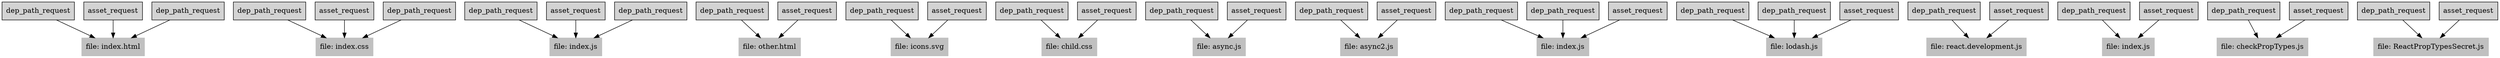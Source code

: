 digraph G {
  "3aeeebe79c26598acdd22c8eb657fae2" [ shape =box, style = "filled", label = "dep_path_request" ];
  "/Users/niklas/Documents/_dev/_git/parcel/parcel/packages/examples/html/src/index.html" [ color = "gray", shape =box, style = "filled", label = "file: index.html" ];
  "7c7f3a63a2c8382ceffcec4ecafaafcc" [ shape =box, style = "filled", label = "asset_request" ];
  "3d1ecc9e2dc2cfd75020ed9f26b8647a" [ shape =box, style = "filled", label = "dep_path_request" ];
  "050174bdbbd4b763f7ffc7ade90c1a07" [ shape =box, style = "filled", label = "dep_path_request" ];
  "26367b40c10d61ba88ff74a6b27ecae5" [ shape =box, style = "filled", label = "dep_path_request" ];
  "12aed8d603fc973d7c5638029fc00950" [ shape =box, style = "filled", label = "dep_path_request" ];
  "/Users/niklas/Documents/_dev/_git/parcel/parcel/packages/examples/html/src/index.css" [ color = "gray", shape =box, style = "filled", label = "file: index.css" ];
  "c49256f2f4905bb23bf498a1f624aaba" [ shape =box, style = "filled", label = "asset_request" ];
  "/Users/niklas/Documents/_dev/_git/parcel/parcel/packages/examples/html/src/index.js" [ color = "gray", shape =box, style = "filled", label = "file: index.js" ];
  "8d699f02c9d40d6d27506079c79d6f3b" [ shape =box, style = "filled", label = "asset_request" ];
  "/Users/niklas/Documents/_dev/_git/parcel/parcel/packages/examples/html/src/other.html" [ color = "gray", shape =box, style = "filled", label = "file: other.html" ];
  "6a66cc7256c3cca4122af59f59d8b6a3" [ shape =box, style = "filled", label = "asset_request" ];
  "/Users/niklas/Documents/_dev/_git/parcel/parcel/packages/examples/html/src/icons.svg" [ color = "gray", shape =box, style = "filled", label = "file: icons.svg" ];
  "d741d58d0af415b8aa5ce1d6a708ec71" [ shape =box, style = "filled", label = "asset_request" ];
  "480e7f337d87c19fefb1c975025f6ac7" [ shape =box, style = "filled", label = "dep_path_request" ];
  "216f74f70b86ff02399c29c3351365e9" [ shape =box, style = "filled", label = "dep_path_request" ];
  "e3ad67297ed1feee21c19532ed60ac35" [ shape =box, style = "filled", label = "dep_path_request" ];
  "ef5f13d99a3cde0941c63fbc0b4987a0" [ shape =box, style = "filled", label = "dep_path_request" ];
  "e44bbfb18bcfea83ca8592718859c112" [ shape =box, style = "filled", label = "dep_path_request" ];
  "e3f39c10f5ef2830b6d862d31cceb769" [ shape =box, style = "filled", label = "dep_path_request" ];
  "/Users/niklas/Documents/_dev/_git/parcel/parcel/packages/examples/html/src/child.css" [ color = "gray", shape =box, style = "filled", label = "file: child.css" ];
  "0c7a8815e53cadf99ad916e7a84ddf13" [ shape =box, style = "filled", label = "asset_request" ];
  "/Users/niklas/Documents/_dev/_git/parcel/parcel/packages/examples/html/src/async.js" [ color = "gray", shape =box, style = "filled", label = "file: async.js" ];
  "6ac16754b68929f5484117f2fe039e98" [ shape =box, style = "filled", label = "asset_request" ];
  "/Users/niklas/Documents/_dev/_git/parcel/parcel/packages/examples/html/src/async2.js" [ color = "gray", shape =box, style = "filled", label = "file: async2.js" ];
  "97566f43c60dbefb2a5f11488c094588" [ shape =box, style = "filled", label = "asset_request" ];
  "3290143e0e706fc110817ddf9f9ba83f" [ shape =box, style = "filled", label = "dep_path_request" ];
  "7f99bb2b4b9fd739ef344b797c316099" [ shape =box, style = "filled", label = "dep_path_request" ];
  "2495dad89118355bafbe3aa0590cea69" [ shape =box, style = "filled", label = "dep_path_request" ];
  "858d45a5677f02210a4b9b944ddaaa0a" [ shape =box, style = "filled", label = "dep_path_request" ];
  "/Users/niklas/Documents/_dev/_git/parcel/parcel/node_modules/react/index.js" [ color = "gray", shape =box, style = "filled", label = "file: index.js" ];
  "575888a874cc06095fab418a47b4addf" [ shape =box, style = "filled", label = "asset_request" ];
  "/Users/niklas/Documents/_dev/_git/parcel/parcel/node_modules/lodash/lodash.js" [ color = "gray", shape =box, style = "filled", label = "file: lodash.js" ];
  "bfa1103a75c0e97b1c4ee2c8afe65cf5" [ shape =box, style = "filled", label = "asset_request" ];
  "62fc9554a03f957da7cf871e63a6d406" [ shape =box, style = "filled", label = "dep_path_request" ];
  "/Users/niklas/Documents/_dev/_git/parcel/parcel/node_modules/react/cjs/react.development.js" [ color = "gray", shape =box, style = "filled", label = "file: react.development.js" ];
  "0f744e1df166785b44cd7b4570d189e9" [ shape =box, style = "filled", label = "asset_request" ];
  "3ecd8255ba0d6e8167b47ba1b1ab9054" [ shape =box, style = "filled", label = "dep_path_request" ];
  "fea40fd59f01f441f11c9d9adddc1138" [ shape =box, style = "filled", label = "dep_path_request" ];
  "/Users/niklas/Documents/_dev/_git/parcel/parcel/node_modules/object-assign/index.js" [ color = "gray", shape =box, style = "filled", label = "file: index.js" ];
  "f5ceae3865ad526f0276797147f274a7" [ shape =box, style = "filled", label = "asset_request" ];
  "/Users/niklas/Documents/_dev/_git/parcel/parcel/node_modules/react/node_modules/prop-types/checkPropTypes.js" [ color = "gray", shape =box, style = "filled", label = "file: checkPropTypes.js" ];
  "769330225ba5f864180722bb6eed6df3" [ shape =box, style = "filled", label = "asset_request" ];
  "b38736a73324438519015248ecaec16a" [ shape =box, style = "filled", label = "dep_path_request" ];
  "/Users/niklas/Documents/_dev/_git/parcel/parcel/node_modules/react/node_modules/prop-types/lib/ReactPropTypesSecret.js" [ color = "gray", shape =box, style = "filled", label = "file: ReactPropTypesSecret.js" ];
  "e5cb04ba52dbad5a5998a7c7ccd3bdfb" [ shape =box, style = "filled", label = "asset_request" ];
  "3aeeebe79c26598acdd22c8eb657fae2" -> "/Users/niklas/Documents/_dev/_git/parcel/parcel/packages/examples/html/src/index.html";
  "7c7f3a63a2c8382ceffcec4ecafaafcc" -> "/Users/niklas/Documents/_dev/_git/parcel/parcel/packages/examples/html/src/index.html";
  "3d1ecc9e2dc2cfd75020ed9f26b8647a" -> "/Users/niklas/Documents/_dev/_git/parcel/parcel/packages/examples/html/src/index.css";
  "c49256f2f4905bb23bf498a1f624aaba" -> "/Users/niklas/Documents/_dev/_git/parcel/parcel/packages/examples/html/src/index.css";
  "050174bdbbd4b763f7ffc7ade90c1a07" -> "/Users/niklas/Documents/_dev/_git/parcel/parcel/packages/examples/html/src/index.js";
  "8d699f02c9d40d6d27506079c79d6f3b" -> "/Users/niklas/Documents/_dev/_git/parcel/parcel/packages/examples/html/src/index.js";
  "26367b40c10d61ba88ff74a6b27ecae5" -> "/Users/niklas/Documents/_dev/_git/parcel/parcel/packages/examples/html/src/other.html";
  "6a66cc7256c3cca4122af59f59d8b6a3" -> "/Users/niklas/Documents/_dev/_git/parcel/parcel/packages/examples/html/src/other.html";
  "12aed8d603fc973d7c5638029fc00950" -> "/Users/niklas/Documents/_dev/_git/parcel/parcel/packages/examples/html/src/icons.svg";
  "d741d58d0af415b8aa5ce1d6a708ec71" -> "/Users/niklas/Documents/_dev/_git/parcel/parcel/packages/examples/html/src/icons.svg";
  "480e7f337d87c19fefb1c975025f6ac7" -> "/Users/niklas/Documents/_dev/_git/parcel/parcel/packages/examples/html/src/child.css";
  "0c7a8815e53cadf99ad916e7a84ddf13" -> "/Users/niklas/Documents/_dev/_git/parcel/parcel/packages/examples/html/src/child.css";
  "216f74f70b86ff02399c29c3351365e9" -> "/Users/niklas/Documents/_dev/_git/parcel/parcel/packages/examples/html/src/async.js";
  "6ac16754b68929f5484117f2fe039e98" -> "/Users/niklas/Documents/_dev/_git/parcel/parcel/packages/examples/html/src/async.js";
  "e3ad67297ed1feee21c19532ed60ac35" -> "/Users/niklas/Documents/_dev/_git/parcel/parcel/packages/examples/html/src/async2.js";
  "97566f43c60dbefb2a5f11488c094588" -> "/Users/niklas/Documents/_dev/_git/parcel/parcel/packages/examples/html/src/async2.js";
  "ef5f13d99a3cde0941c63fbc0b4987a0" -> "/Users/niklas/Documents/_dev/_git/parcel/parcel/packages/examples/html/src/index.css";
  "e44bbfb18bcfea83ca8592718859c112" -> "/Users/niklas/Documents/_dev/_git/parcel/parcel/packages/examples/html/src/index.html";
  "e3f39c10f5ef2830b6d862d31cceb769" -> "/Users/niklas/Documents/_dev/_git/parcel/parcel/packages/examples/html/src/index.js";
  "3290143e0e706fc110817ddf9f9ba83f" -> "/Users/niklas/Documents/_dev/_git/parcel/parcel/node_modules/react/index.js";
  "575888a874cc06095fab418a47b4addf" -> "/Users/niklas/Documents/_dev/_git/parcel/parcel/node_modules/react/index.js";
  "7f99bb2b4b9fd739ef344b797c316099" -> "/Users/niklas/Documents/_dev/_git/parcel/parcel/node_modules/lodash/lodash.js";
  "bfa1103a75c0e97b1c4ee2c8afe65cf5" -> "/Users/niklas/Documents/_dev/_git/parcel/parcel/node_modules/lodash/lodash.js";
  "2495dad89118355bafbe3aa0590cea69" -> "/Users/niklas/Documents/_dev/_git/parcel/parcel/node_modules/react/index.js";
  "858d45a5677f02210a4b9b944ddaaa0a" -> "/Users/niklas/Documents/_dev/_git/parcel/parcel/node_modules/lodash/lodash.js";
  "62fc9554a03f957da7cf871e63a6d406" -> "/Users/niklas/Documents/_dev/_git/parcel/parcel/node_modules/react/cjs/react.development.js";
  "0f744e1df166785b44cd7b4570d189e9" -> "/Users/niklas/Documents/_dev/_git/parcel/parcel/node_modules/react/cjs/react.development.js";
  "3ecd8255ba0d6e8167b47ba1b1ab9054" -> "/Users/niklas/Documents/_dev/_git/parcel/parcel/node_modules/object-assign/index.js";
  "f5ceae3865ad526f0276797147f274a7" -> "/Users/niklas/Documents/_dev/_git/parcel/parcel/node_modules/object-assign/index.js";
  "fea40fd59f01f441f11c9d9adddc1138" -> "/Users/niklas/Documents/_dev/_git/parcel/parcel/node_modules/react/node_modules/prop-types/checkPropTypes.js";
  "769330225ba5f864180722bb6eed6df3" -> "/Users/niklas/Documents/_dev/_git/parcel/parcel/node_modules/react/node_modules/prop-types/checkPropTypes.js";
  "b38736a73324438519015248ecaec16a" -> "/Users/niklas/Documents/_dev/_git/parcel/parcel/node_modules/react/node_modules/prop-types/lib/ReactPropTypesSecret.js";
  "e5cb04ba52dbad5a5998a7c7ccd3bdfb" -> "/Users/niklas/Documents/_dev/_git/parcel/parcel/node_modules/react/node_modules/prop-types/lib/ReactPropTypesSecret.js";
}
